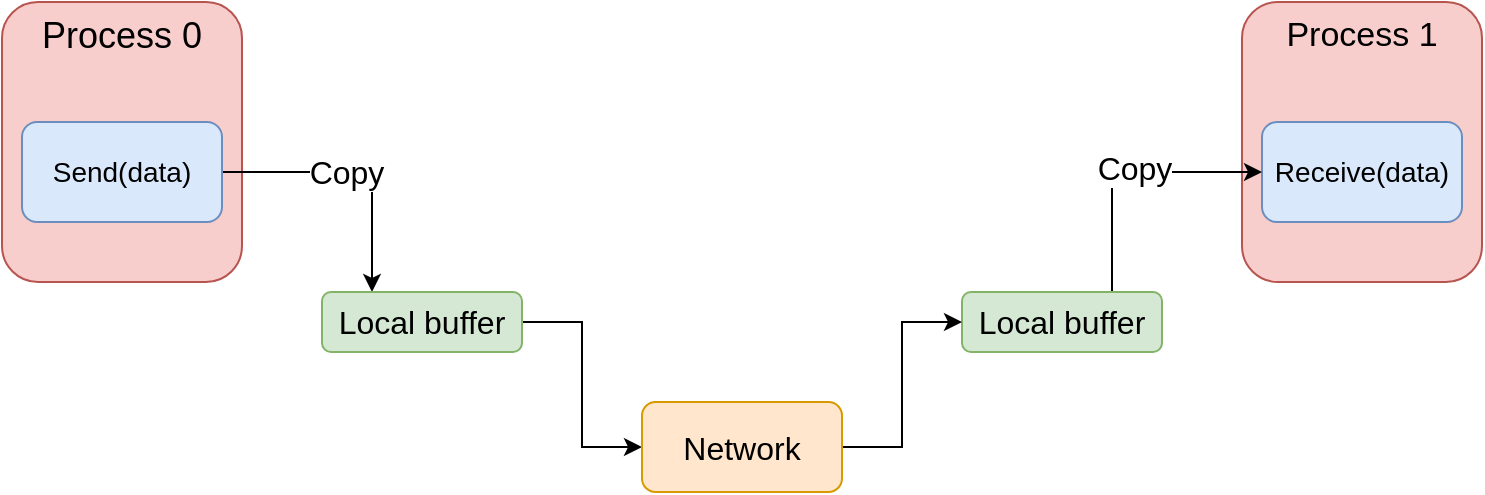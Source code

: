 <mxfile version="13.9.9" type="device"><diagram id="0YgsCSI9hteRPqYHlvTr" name="Page-1"><mxGraphModel dx="786" dy="580" grid="1" gridSize="10" guides="1" tooltips="1" connect="1" arrows="1" fold="1" page="1" pageScale="1" pageWidth="827" pageHeight="1169" math="0" shadow="0"><root><mxCell id="0"/><mxCell id="1" parent="0"/><mxCell id="kNnW4CHryI_FV_mE2eXI-2" value="Process 0" style="rounded=1;whiteSpace=wrap;html=1;fillColor=#f8cecc;strokeColor=#b85450;fontSize=18;labelPosition=center;verticalLabelPosition=middle;align=center;verticalAlign=top;" vertex="1" parent="1"><mxGeometry x="40" y="80" width="120" height="140" as="geometry"/></mxCell><mxCell id="kNnW4CHryI_FV_mE2eXI-3" value="Process 1" style="rounded=1;whiteSpace=wrap;html=1;fillColor=#f8cecc;strokeColor=#b85450;fontSize=17;labelPosition=center;verticalLabelPosition=middle;align=center;verticalAlign=top;" vertex="1" parent="1"><mxGeometry x="660" y="80" width="120" height="140" as="geometry"/></mxCell><mxCell id="kNnW4CHryI_FV_mE2eXI-5" value="Receive(data)" style="rounded=1;whiteSpace=wrap;html=1;fontSize=14;fillColor=#dae8fc;strokeColor=#6c8ebf;" vertex="1" parent="1"><mxGeometry x="670" y="140" width="100" height="50" as="geometry"/></mxCell><mxCell id="kNnW4CHryI_FV_mE2eXI-10" style="edgeStyle=orthogonalEdgeStyle;rounded=0;orthogonalLoop=1;jettySize=auto;html=1;exitX=1;exitY=0.5;exitDx=0;exitDy=0;entryX=0.25;entryY=0;entryDx=0;entryDy=0;fontSize=16;" edge="1" parent="1" source="kNnW4CHryI_FV_mE2eXI-6" target="kNnW4CHryI_FV_mE2eXI-7"><mxGeometry relative="1" as="geometry"/></mxCell><mxCell id="kNnW4CHryI_FV_mE2eXI-11" value="Copy" style="edgeLabel;html=1;align=center;verticalAlign=middle;resizable=0;points=[];fontSize=16;" vertex="1" connectable="0" parent="kNnW4CHryI_FV_mE2eXI-10"><mxGeometry x="-0.082" relative="1" as="geometry"><mxPoint as="offset"/></mxGeometry></mxCell><mxCell id="kNnW4CHryI_FV_mE2eXI-6" value="Send(data)" style="rounded=1;whiteSpace=wrap;html=1;fontSize=14;fillColor=#dae8fc;strokeColor=#6c8ebf;" vertex="1" parent="1"><mxGeometry x="50" y="140" width="100" height="50" as="geometry"/></mxCell><mxCell id="kNnW4CHryI_FV_mE2eXI-12" style="edgeStyle=orthogonalEdgeStyle;rounded=0;orthogonalLoop=1;jettySize=auto;html=1;exitX=1;exitY=0.5;exitDx=0;exitDy=0;entryX=0;entryY=0.5;entryDx=0;entryDy=0;fontSize=16;" edge="1" parent="1" source="kNnW4CHryI_FV_mE2eXI-7" target="kNnW4CHryI_FV_mE2eXI-9"><mxGeometry relative="1" as="geometry"/></mxCell><mxCell id="kNnW4CHryI_FV_mE2eXI-7" value="Local buffer" style="rounded=1;whiteSpace=wrap;html=1;fontSize=16;fillColor=#d5e8d4;strokeColor=#82b366;" vertex="1" parent="1"><mxGeometry x="200" y="225" width="100" height="30" as="geometry"/></mxCell><mxCell id="kNnW4CHryI_FV_mE2eXI-14" style="edgeStyle=orthogonalEdgeStyle;rounded=0;orthogonalLoop=1;jettySize=auto;html=1;exitX=0.75;exitY=0;exitDx=0;exitDy=0;entryX=0;entryY=0.5;entryDx=0;entryDy=0;fontSize=16;" edge="1" parent="1" source="kNnW4CHryI_FV_mE2eXI-8" target="kNnW4CHryI_FV_mE2eXI-5"><mxGeometry relative="1" as="geometry"/></mxCell><mxCell id="kNnW4CHryI_FV_mE2eXI-15" value="Copy" style="edgeLabel;html=1;align=center;verticalAlign=middle;resizable=0;points=[];fontSize=16;" vertex="1" connectable="0" parent="kNnW4CHryI_FV_mE2eXI-14"><mxGeometry x="0.052" y="2" relative="1" as="geometry"><mxPoint as="offset"/></mxGeometry></mxCell><mxCell id="kNnW4CHryI_FV_mE2eXI-8" value="Local buffer" style="rounded=1;whiteSpace=wrap;html=1;fontSize=16;fillColor=#d5e8d4;strokeColor=#82b366;" vertex="1" parent="1"><mxGeometry x="520" y="225" width="100" height="30" as="geometry"/></mxCell><mxCell id="kNnW4CHryI_FV_mE2eXI-13" style="edgeStyle=orthogonalEdgeStyle;rounded=0;orthogonalLoop=1;jettySize=auto;html=1;exitX=1;exitY=0.5;exitDx=0;exitDy=0;entryX=0;entryY=0.5;entryDx=0;entryDy=0;fontSize=16;" edge="1" parent="1" source="kNnW4CHryI_FV_mE2eXI-9" target="kNnW4CHryI_FV_mE2eXI-8"><mxGeometry relative="1" as="geometry"/></mxCell><mxCell id="kNnW4CHryI_FV_mE2eXI-9" value="Network" style="rounded=1;whiteSpace=wrap;html=1;fontSize=16;fillColor=#ffe6cc;strokeColor=#d79b00;" vertex="1" parent="1"><mxGeometry x="360" y="280" width="100" height="45" as="geometry"/></mxCell></root></mxGraphModel></diagram></mxfile>